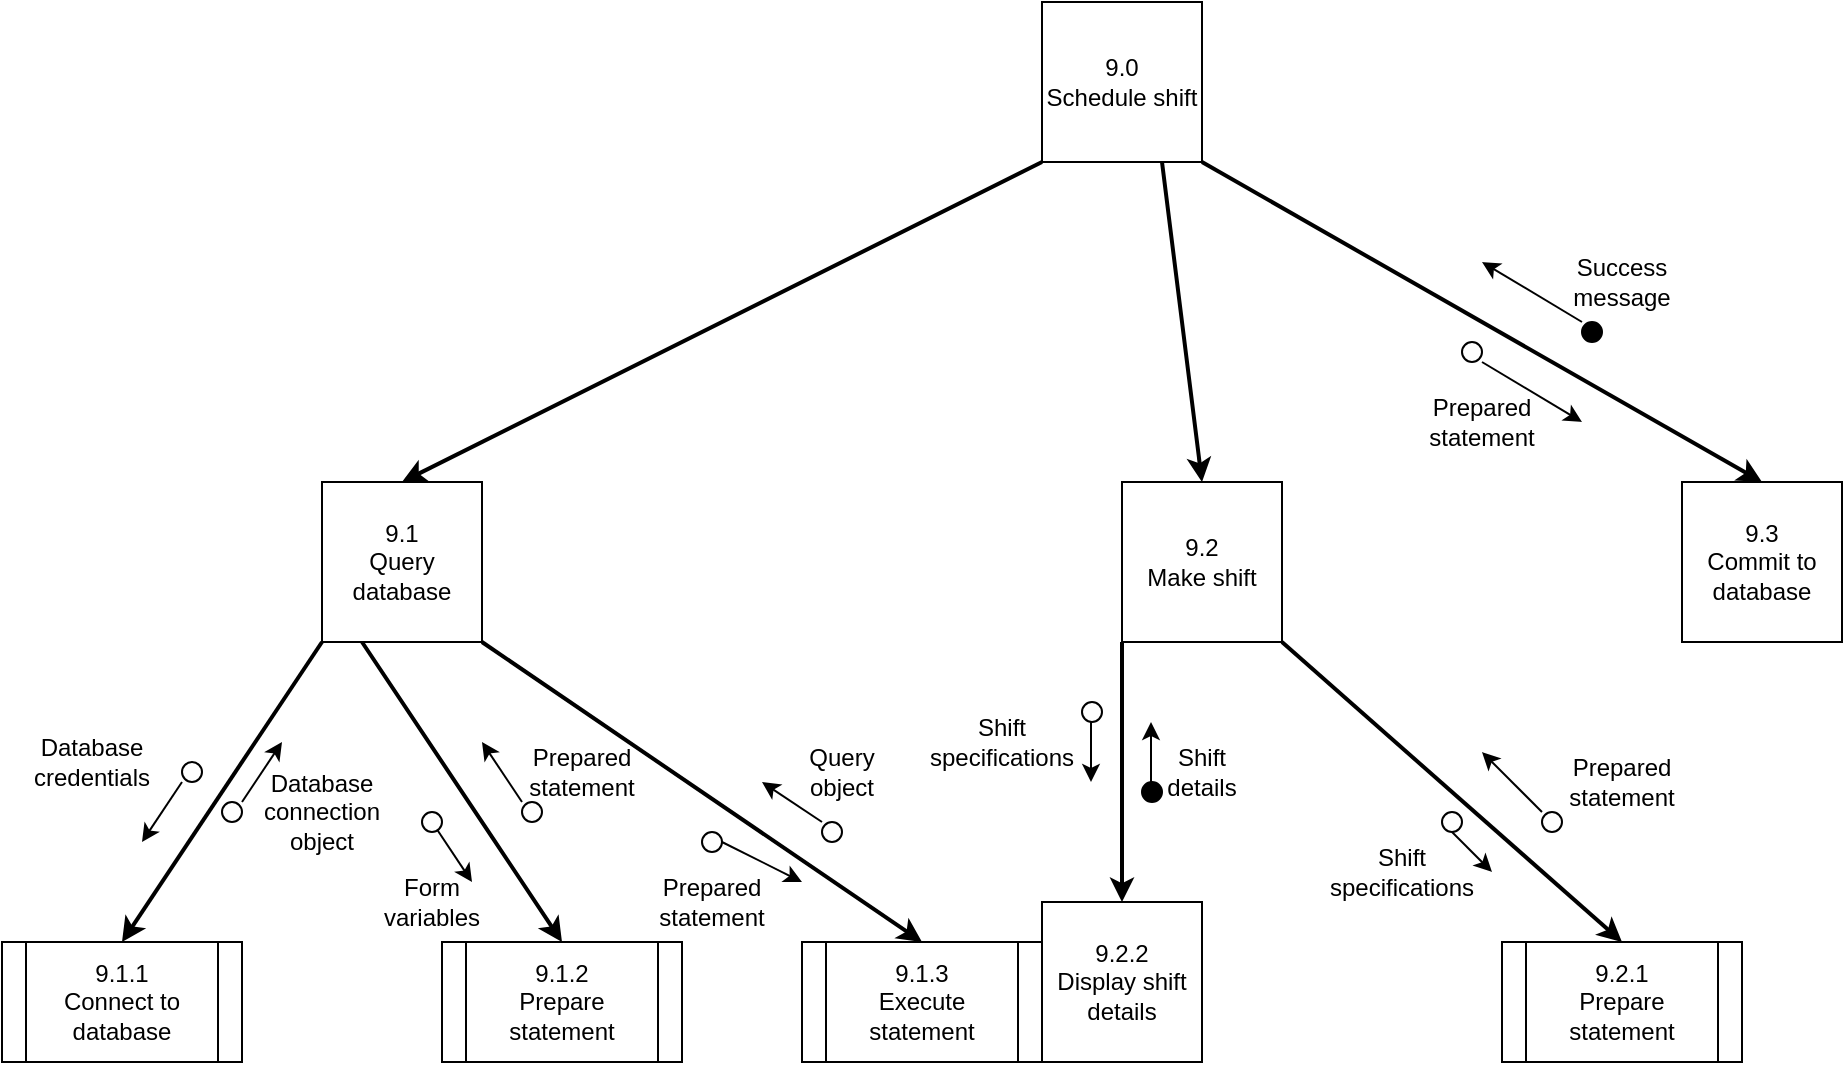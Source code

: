 <mxfile version="12.7.0" type="github">
  <diagram id="g8YreM0hBuEBGL91o7nB" name="Page-1">
    <mxGraphModel dx="1952" dy="614" grid="1" gridSize="10" guides="1" tooltips="1" connect="1" arrows="1" fold="1" page="1" pageScale="1" pageWidth="850" pageHeight="1100" math="0" shadow="0">
      <root>
        <mxCell id="0"/>
        <mxCell id="1" parent="0"/>
        <mxCell id="knCNbC4QlPTW4irUIRz2-1" value="9.0&lt;br&gt;Schedule shift" style="whiteSpace=wrap;html=1;aspect=fixed;" parent="1" vertex="1">
          <mxGeometry x="360" y="80" width="80" height="80" as="geometry"/>
        </mxCell>
        <mxCell id="knCNbC4QlPTW4irUIRz2-3" value="9.1&lt;br&gt;Query database" style="whiteSpace=wrap;html=1;aspect=fixed;" parent="1" vertex="1">
          <mxGeometry y="320" width="80" height="80" as="geometry"/>
        </mxCell>
        <mxCell id="knCNbC4QlPTW4irUIRz2-4" value="9.2&lt;br&gt;Make shift" style="whiteSpace=wrap;html=1;aspect=fixed;" parent="1" vertex="1">
          <mxGeometry x="400" y="320" width="80" height="80" as="geometry"/>
        </mxCell>
        <mxCell id="knCNbC4QlPTW4irUIRz2-7" value="" style="endArrow=classic;html=1;exitX=0;exitY=1;exitDx=0;exitDy=0;entryX=0.5;entryY=0;entryDx=0;entryDy=0;strokeWidth=2;" parent="1" source="knCNbC4QlPTW4irUIRz2-1" target="knCNbC4QlPTW4irUIRz2-3" edge="1">
          <mxGeometry width="50" height="50" relative="1" as="geometry">
            <mxPoint x="410" y="290" as="sourcePoint"/>
            <mxPoint x="460" y="240" as="targetPoint"/>
          </mxGeometry>
        </mxCell>
        <mxCell id="knCNbC4QlPTW4irUIRz2-8" value="" style="endArrow=classic;html=1;strokeWidth=1;" parent="1" source="knCNbC4QlPTW4irUIRz2-9" edge="1">
          <mxGeometry width="50" height="50" relative="1" as="geometry">
            <mxPoint x="55" y="490" as="sourcePoint"/>
            <mxPoint x="75" y="520" as="targetPoint"/>
          </mxGeometry>
        </mxCell>
        <mxCell id="knCNbC4QlPTW4irUIRz2-10" value="Form variables" style="text;html=1;strokeColor=none;fillColor=none;align=center;verticalAlign=middle;whiteSpace=wrap;rounded=0;" parent="1" vertex="1">
          <mxGeometry x="35" y="520" width="40" height="20" as="geometry"/>
        </mxCell>
        <mxCell id="knCNbC4QlPTW4irUIRz2-11" value="" style="endArrow=classic;html=1;strokeWidth=1;" parent="1" edge="1">
          <mxGeometry width="50" height="50" relative="1" as="geometry">
            <mxPoint x="-40" y="480" as="sourcePoint"/>
            <mxPoint x="-20" y="450" as="targetPoint"/>
          </mxGeometry>
        </mxCell>
        <mxCell id="knCNbC4QlPTW4irUIRz2-12" value="" style="ellipse;whiteSpace=wrap;html=1;aspect=fixed;" parent="1" vertex="1">
          <mxGeometry x="-50" y="480" width="10" height="10" as="geometry"/>
        </mxCell>
        <mxCell id="knCNbC4QlPTW4irUIRz2-13" value="Database connection object" style="text;html=1;strokeColor=none;fillColor=none;align=center;verticalAlign=middle;whiteSpace=wrap;rounded=0;" parent="1" vertex="1">
          <mxGeometry x="-20" y="475" width="40" height="20" as="geometry"/>
        </mxCell>
        <mxCell id="knCNbC4QlPTW4irUIRz2-15" value="9.1.1&lt;br&gt;Connect to database" style="shape=process;whiteSpace=wrap;html=1;backgroundOutline=1;" parent="1" vertex="1">
          <mxGeometry x="-160" y="550" width="120" height="60" as="geometry"/>
        </mxCell>
        <mxCell id="knCNbC4QlPTW4irUIRz2-16" value="" style="endArrow=classic;html=1;strokeWidth=2;entryX=0.5;entryY=0;entryDx=0;entryDy=0;exitX=0;exitY=1;exitDx=0;exitDy=0;" parent="1" source="knCNbC4QlPTW4irUIRz2-3" target="knCNbC4QlPTW4irUIRz2-15" edge="1">
          <mxGeometry width="50" height="50" relative="1" as="geometry">
            <mxPoint x="-40" y="480" as="sourcePoint"/>
            <mxPoint x="10" y="430" as="targetPoint"/>
          </mxGeometry>
        </mxCell>
        <mxCell id="knCNbC4QlPTW4irUIRz2-20" value="" style="endArrow=classic;html=1;strokeWidth=2;entryX=0.5;entryY=0;entryDx=0;entryDy=0;exitX=0.25;exitY=1;exitDx=0;exitDy=0;" parent="1" source="knCNbC4QlPTW4irUIRz2-3" target="knCNbC4QlPTW4irUIRz2-46" edge="1">
          <mxGeometry width="50" height="50" relative="1" as="geometry">
            <mxPoint x="270" y="520" as="sourcePoint"/>
            <mxPoint x="120" y="530" as="targetPoint"/>
            <Array as="points">
              <mxPoint x="80" y="490"/>
            </Array>
          </mxGeometry>
        </mxCell>
        <mxCell id="knCNbC4QlPTW4irUIRz2-22" value="" style="endArrow=classic;html=1;strokeWidth=1;" parent="1" edge="1">
          <mxGeometry width="50" height="50" relative="1" as="geometry">
            <mxPoint x="-70" y="470" as="sourcePoint"/>
            <mxPoint x="-90" y="500" as="targetPoint"/>
          </mxGeometry>
        </mxCell>
        <mxCell id="knCNbC4QlPTW4irUIRz2-25" value="" style="ellipse;whiteSpace=wrap;html=1;aspect=fixed;fillColor=#000000;" parent="1" vertex="1">
          <mxGeometry x="630" y="240" width="10" height="10" as="geometry"/>
        </mxCell>
        <mxCell id="knCNbC4QlPTW4irUIRz2-26" value="" style="ellipse;whiteSpace=wrap;html=1;aspect=fixed;" parent="1" vertex="1">
          <mxGeometry x="570" y="250" width="10" height="10" as="geometry"/>
        </mxCell>
        <mxCell id="knCNbC4QlPTW4irUIRz2-27" value="" style="ellipse;whiteSpace=wrap;html=1;aspect=fixed;" parent="1" vertex="1">
          <mxGeometry x="560" y="485" width="10" height="10" as="geometry"/>
        </mxCell>
        <mxCell id="knCNbC4QlPTW4irUIRz2-28" value="" style="ellipse;whiteSpace=wrap;html=1;aspect=fixed;fillColor=#FFFFFF;" parent="1" vertex="1">
          <mxGeometry x="610" y="485" width="10" height="10" as="geometry"/>
        </mxCell>
        <mxCell id="knCNbC4QlPTW4irUIRz2-29" value="" style="ellipse;whiteSpace=wrap;html=1;aspect=fixed;fillColor=#000000;" parent="1" vertex="1">
          <mxGeometry x="410" y="470" width="10" height="10" as="geometry"/>
        </mxCell>
        <mxCell id="knCNbC4QlPTW4irUIRz2-30" value="" style="ellipse;whiteSpace=wrap;html=1;aspect=fixed;" parent="1" vertex="1">
          <mxGeometry x="380" y="430" width="10" height="10" as="geometry"/>
        </mxCell>
        <mxCell id="knCNbC4QlPTW4irUIRz2-31" value="" style="ellipse;whiteSpace=wrap;html=1;aspect=fixed;" parent="1" vertex="1">
          <mxGeometry x="250" y="490" width="10" height="10" as="geometry"/>
        </mxCell>
        <mxCell id="knCNbC4QlPTW4irUIRz2-32" value="" style="ellipse;whiteSpace=wrap;html=1;aspect=fixed;" parent="1" vertex="1">
          <mxGeometry x="190" y="495" width="10" height="10" as="geometry"/>
        </mxCell>
        <mxCell id="knCNbC4QlPTW4irUIRz2-33" value="" style="ellipse;whiteSpace=wrap;html=1;aspect=fixed;" parent="1" vertex="1">
          <mxGeometry x="100" y="480" width="10" height="10" as="geometry"/>
        </mxCell>
        <mxCell id="knCNbC4QlPTW4irUIRz2-34" value="" style="ellipse;whiteSpace=wrap;html=1;aspect=fixed;" parent="1" vertex="1">
          <mxGeometry x="-70" y="460" width="10" height="10" as="geometry"/>
        </mxCell>
        <mxCell id="knCNbC4QlPTW4irUIRz2-35" value="Database credentials" style="text;html=1;strokeColor=none;fillColor=none;align=center;verticalAlign=middle;whiteSpace=wrap;rounded=0;" parent="1" vertex="1">
          <mxGeometry x="-135" y="450" width="40" height="20" as="geometry"/>
        </mxCell>
        <mxCell id="knCNbC4QlPTW4irUIRz2-36" value="" style="endArrow=classic;html=1;strokeWidth=1;" parent="1" edge="1">
          <mxGeometry width="50" height="50" relative="1" as="geometry">
            <mxPoint x="100" y="480" as="sourcePoint"/>
            <mxPoint x="80" y="450" as="targetPoint"/>
          </mxGeometry>
        </mxCell>
        <mxCell id="knCNbC4QlPTW4irUIRz2-39" value="Prepared statement" style="text;html=1;strokeColor=none;fillColor=none;align=center;verticalAlign=middle;whiteSpace=wrap;rounded=0;" parent="1" vertex="1">
          <mxGeometry x="110" y="455" width="40" height="20" as="geometry"/>
        </mxCell>
        <mxCell id="knCNbC4QlPTW4irUIRz2-40" value="" style="endArrow=classic;html=1;strokeWidth=2;exitX=1;exitY=1;exitDx=0;exitDy=0;entryX=0.5;entryY=0;entryDx=0;entryDy=0;" parent="1" source="knCNbC4QlPTW4irUIRz2-3" target="O3DAFxywaz7zmf8wwd_v-1" edge="1">
          <mxGeometry width="50" height="50" relative="1" as="geometry">
            <mxPoint x="200" y="450" as="sourcePoint"/>
            <mxPoint x="280" y="530" as="targetPoint"/>
          </mxGeometry>
        </mxCell>
        <mxCell id="knCNbC4QlPTW4irUIRz2-41" value="" style="endArrow=classic;html=1;strokeWidth=1;" parent="1" edge="1">
          <mxGeometry width="50" height="50" relative="1" as="geometry">
            <mxPoint x="200" y="500" as="sourcePoint"/>
            <mxPoint x="240" y="520" as="targetPoint"/>
          </mxGeometry>
        </mxCell>
        <mxCell id="knCNbC4QlPTW4irUIRz2-42" value="" style="endArrow=classic;html=1;strokeWidth=1;" parent="1" edge="1">
          <mxGeometry width="50" height="50" relative="1" as="geometry">
            <mxPoint x="250" y="490" as="sourcePoint"/>
            <mxPoint x="220" y="470" as="targetPoint"/>
          </mxGeometry>
        </mxCell>
        <mxCell id="knCNbC4QlPTW4irUIRz2-43" value="Prepared statement" style="text;html=1;strokeColor=none;fillColor=none;align=center;verticalAlign=middle;whiteSpace=wrap;rounded=0;" parent="1" vertex="1">
          <mxGeometry x="175" y="520" width="40" height="20" as="geometry"/>
        </mxCell>
        <mxCell id="knCNbC4QlPTW4irUIRz2-44" value="Query object" style="text;html=1;strokeColor=none;fillColor=none;align=center;verticalAlign=middle;whiteSpace=wrap;rounded=0;" parent="1" vertex="1">
          <mxGeometry x="240" y="455" width="40" height="20" as="geometry"/>
        </mxCell>
        <mxCell id="knCNbC4QlPTW4irUIRz2-46" value="9.1.2&lt;br&gt;Prepare statement" style="shape=process;whiteSpace=wrap;html=1;backgroundOutline=1;" parent="1" vertex="1">
          <mxGeometry x="60" y="550" width="120" height="60" as="geometry"/>
        </mxCell>
        <mxCell id="knCNbC4QlPTW4irUIRz2-9" value="" style="ellipse;whiteSpace=wrap;html=1;aspect=fixed;" parent="1" vertex="1">
          <mxGeometry x="50" y="485" width="10" height="10" as="geometry"/>
        </mxCell>
        <mxCell id="knCNbC4QlPTW4irUIRz2-50" value="" style="endArrow=classic;html=1;strokeWidth=1;" parent="1" target="knCNbC4QlPTW4irUIRz2-9" edge="1">
          <mxGeometry width="50" height="50" relative="1" as="geometry">
            <mxPoint x="55" y="490" as="sourcePoint"/>
            <mxPoint x="75" y="520" as="targetPoint"/>
          </mxGeometry>
        </mxCell>
        <mxCell id="knCNbC4QlPTW4irUIRz2-51" value="" style="endArrow=classic;html=1;strokeWidth=2;entryX=0.5;entryY=0;entryDx=0;entryDy=0;exitX=0;exitY=1;exitDx=0;exitDy=0;" parent="1" source="knCNbC4QlPTW4irUIRz2-4" target="knCNbC4QlPTW4irUIRz2-65" edge="1">
          <mxGeometry width="50" height="50" relative="1" as="geometry">
            <mxPoint x="490" y="500" as="sourcePoint"/>
            <mxPoint x="420" y="540" as="targetPoint"/>
          </mxGeometry>
        </mxCell>
        <mxCell id="knCNbC4QlPTW4irUIRz2-52" value="" style="endArrow=classic;html=1;strokeWidth=1;" parent="1" edge="1">
          <mxGeometry width="50" height="50" relative="1" as="geometry">
            <mxPoint x="384.5" y="440" as="sourcePoint"/>
            <mxPoint x="384.5" y="470" as="targetPoint"/>
          </mxGeometry>
        </mxCell>
        <mxCell id="knCNbC4QlPTW4irUIRz2-53" value="" style="endArrow=classic;html=1;strokeWidth=1;" parent="1" edge="1">
          <mxGeometry width="50" height="50" relative="1" as="geometry">
            <mxPoint x="414.5" y="470" as="sourcePoint"/>
            <mxPoint x="414.5" y="440" as="targetPoint"/>
          </mxGeometry>
        </mxCell>
        <mxCell id="knCNbC4QlPTW4irUIRz2-54" value="Shift specifications" style="text;html=1;strokeColor=none;fillColor=none;align=center;verticalAlign=middle;whiteSpace=wrap;rounded=0;" parent="1" vertex="1">
          <mxGeometry x="320" y="440" width="40" height="20" as="geometry"/>
        </mxCell>
        <mxCell id="knCNbC4QlPTW4irUIRz2-56" value="" style="endArrow=classic;html=1;strokeWidth=2;entryX=0.5;entryY=0;entryDx=0;entryDy=0;exitX=0.75;exitY=1;exitDx=0;exitDy=0;" parent="1" source="knCNbC4QlPTW4irUIRz2-1" target="knCNbC4QlPTW4irUIRz2-4" edge="1">
          <mxGeometry width="50" height="50" relative="1" as="geometry">
            <mxPoint x="430" y="260" as="sourcePoint"/>
            <mxPoint x="480" y="210" as="targetPoint"/>
          </mxGeometry>
        </mxCell>
        <mxCell id="knCNbC4QlPTW4irUIRz2-57" value="Prepared statement" style="text;html=1;strokeColor=none;fillColor=none;align=center;verticalAlign=middle;whiteSpace=wrap;rounded=0;" parent="1" vertex="1">
          <mxGeometry x="630" y="460" width="40" height="20" as="geometry"/>
        </mxCell>
        <mxCell id="knCNbC4QlPTW4irUIRz2-58" value="9.3&lt;br&gt;Commit to database" style="whiteSpace=wrap;html=1;aspect=fixed;" parent="1" vertex="1">
          <mxGeometry x="680" y="320" width="80" height="80" as="geometry"/>
        </mxCell>
        <mxCell id="knCNbC4QlPTW4irUIRz2-59" value="" style="endArrow=classic;html=1;strokeWidth=2;entryX=0.5;entryY=0;entryDx=0;entryDy=0;exitX=1;exitY=1;exitDx=0;exitDy=0;" parent="1" source="knCNbC4QlPTW4irUIRz2-1" target="knCNbC4QlPTW4irUIRz2-58" edge="1">
          <mxGeometry width="50" height="50" relative="1" as="geometry">
            <mxPoint x="600" y="240" as="sourcePoint"/>
            <mxPoint x="650" y="190" as="targetPoint"/>
          </mxGeometry>
        </mxCell>
        <mxCell id="knCNbC4QlPTW4irUIRz2-60" value="" style="endArrow=classic;html=1;strokeWidth=2;exitX=1;exitY=1;exitDx=0;exitDy=0;entryX=0.5;entryY=0;entryDx=0;entryDy=0;" parent="1" source="knCNbC4QlPTW4irUIRz2-4" target="knCNbC4QlPTW4irUIRz2-64" edge="1">
          <mxGeometry width="50" height="50" relative="1" as="geometry">
            <mxPoint x="600" y="470" as="sourcePoint"/>
            <mxPoint x="640" y="530" as="targetPoint"/>
          </mxGeometry>
        </mxCell>
        <mxCell id="knCNbC4QlPTW4irUIRz2-61" value="" style="endArrow=classic;html=1;strokeWidth=1;" parent="1" edge="1">
          <mxGeometry width="50" height="50" relative="1" as="geometry">
            <mxPoint x="610" y="485" as="sourcePoint"/>
            <mxPoint x="580" y="455" as="targetPoint"/>
          </mxGeometry>
        </mxCell>
        <mxCell id="knCNbC4QlPTW4irUIRz2-62" value="" style="endArrow=classic;html=1;strokeWidth=1;" parent="1" edge="1">
          <mxGeometry width="50" height="50" relative="1" as="geometry">
            <mxPoint x="565" y="495" as="sourcePoint"/>
            <mxPoint x="585" y="515" as="targetPoint"/>
          </mxGeometry>
        </mxCell>
        <mxCell id="knCNbC4QlPTW4irUIRz2-64" value="9.2.1&lt;br&gt;Prepare statement" style="shape=process;whiteSpace=wrap;html=1;backgroundOutline=1;" parent="1" vertex="1">
          <mxGeometry x="590" y="550" width="120" height="60" as="geometry"/>
        </mxCell>
        <mxCell id="knCNbC4QlPTW4irUIRz2-65" value="9.2.2&lt;br&gt;Display shift details" style="whiteSpace=wrap;html=1;aspect=fixed;" parent="1" vertex="1">
          <mxGeometry x="360" y="530" width="80" height="80" as="geometry"/>
        </mxCell>
        <mxCell id="knCNbC4QlPTW4irUIRz2-68" value="Shift details" style="text;html=1;strokeColor=none;fillColor=none;align=center;verticalAlign=middle;whiteSpace=wrap;rounded=0;" parent="1" vertex="1">
          <mxGeometry x="420" y="455" width="40" height="20" as="geometry"/>
        </mxCell>
        <mxCell id="knCNbC4QlPTW4irUIRz2-69" value="Shift specifications" style="text;html=1;strokeColor=none;fillColor=none;align=center;verticalAlign=middle;whiteSpace=wrap;rounded=0;" parent="1" vertex="1">
          <mxGeometry x="520" y="505" width="40" height="20" as="geometry"/>
        </mxCell>
        <mxCell id="knCNbC4QlPTW4irUIRz2-71" value="" style="endArrow=classic;html=1;strokeWidth=1;" parent="1" edge="1">
          <mxGeometry width="50" height="50" relative="1" as="geometry">
            <mxPoint x="580" y="260" as="sourcePoint"/>
            <mxPoint x="630" y="290" as="targetPoint"/>
          </mxGeometry>
        </mxCell>
        <mxCell id="knCNbC4QlPTW4irUIRz2-72" value="" style="endArrow=classic;html=1;strokeWidth=1;" parent="1" edge="1">
          <mxGeometry width="50" height="50" relative="1" as="geometry">
            <mxPoint x="630" y="240" as="sourcePoint"/>
            <mxPoint x="580" y="210" as="targetPoint"/>
          </mxGeometry>
        </mxCell>
        <mxCell id="knCNbC4QlPTW4irUIRz2-73" value="Prepared statement" style="text;html=1;strokeColor=none;fillColor=none;align=center;verticalAlign=middle;whiteSpace=wrap;rounded=0;" parent="1" vertex="1">
          <mxGeometry x="560" y="280" width="40" height="20" as="geometry"/>
        </mxCell>
        <mxCell id="knCNbC4QlPTW4irUIRz2-74" value="Success message" style="text;html=1;strokeColor=none;fillColor=none;align=center;verticalAlign=middle;whiteSpace=wrap;rounded=0;" parent="1" vertex="1">
          <mxGeometry x="630" y="210" width="40" height="20" as="geometry"/>
        </mxCell>
        <mxCell id="O3DAFxywaz7zmf8wwd_v-1" value="&lt;span style=&quot;white-space: normal&quot;&gt;9.1.3&lt;/span&gt;&lt;br style=&quot;white-space: normal&quot;&gt;&lt;span style=&quot;white-space: normal&quot;&gt;Execute statement&lt;/span&gt;" style="shape=process;whiteSpace=wrap;html=1;backgroundOutline=1;fillColor=#FFFFFF;" parent="1" vertex="1">
          <mxGeometry x="240" y="550" width="120" height="60" as="geometry"/>
        </mxCell>
      </root>
    </mxGraphModel>
  </diagram>
</mxfile>
